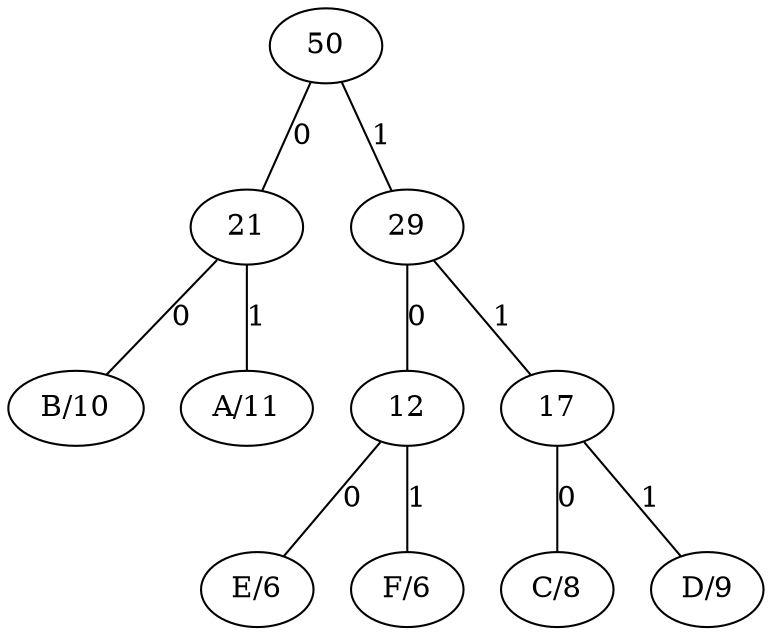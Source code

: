 graph {
	10 [label=50]
	10 -- 8 [label=0]
	10 -- 9 [label=1]
	8 [label=21]
	8 -- 1 [label=0]
	8 -- 0 [label=1]
	1 [label="B/10"]
	0 [label="A/11"]
	9 [label=29]
	9 -- 6 [label=0]
	9 -- 7 [label=1]
	6 [label=12]
	6 -- 4 [label=0]
	6 -- 5 [label=1]
	4 [label="E/6"]
	5 [label="F/6"]
	7 [label=17]
	7 -- 2 [label=0]
	7 -- 3 [label=1]
	2 [label="C/8"]
	3 [label="D/9"]
}
